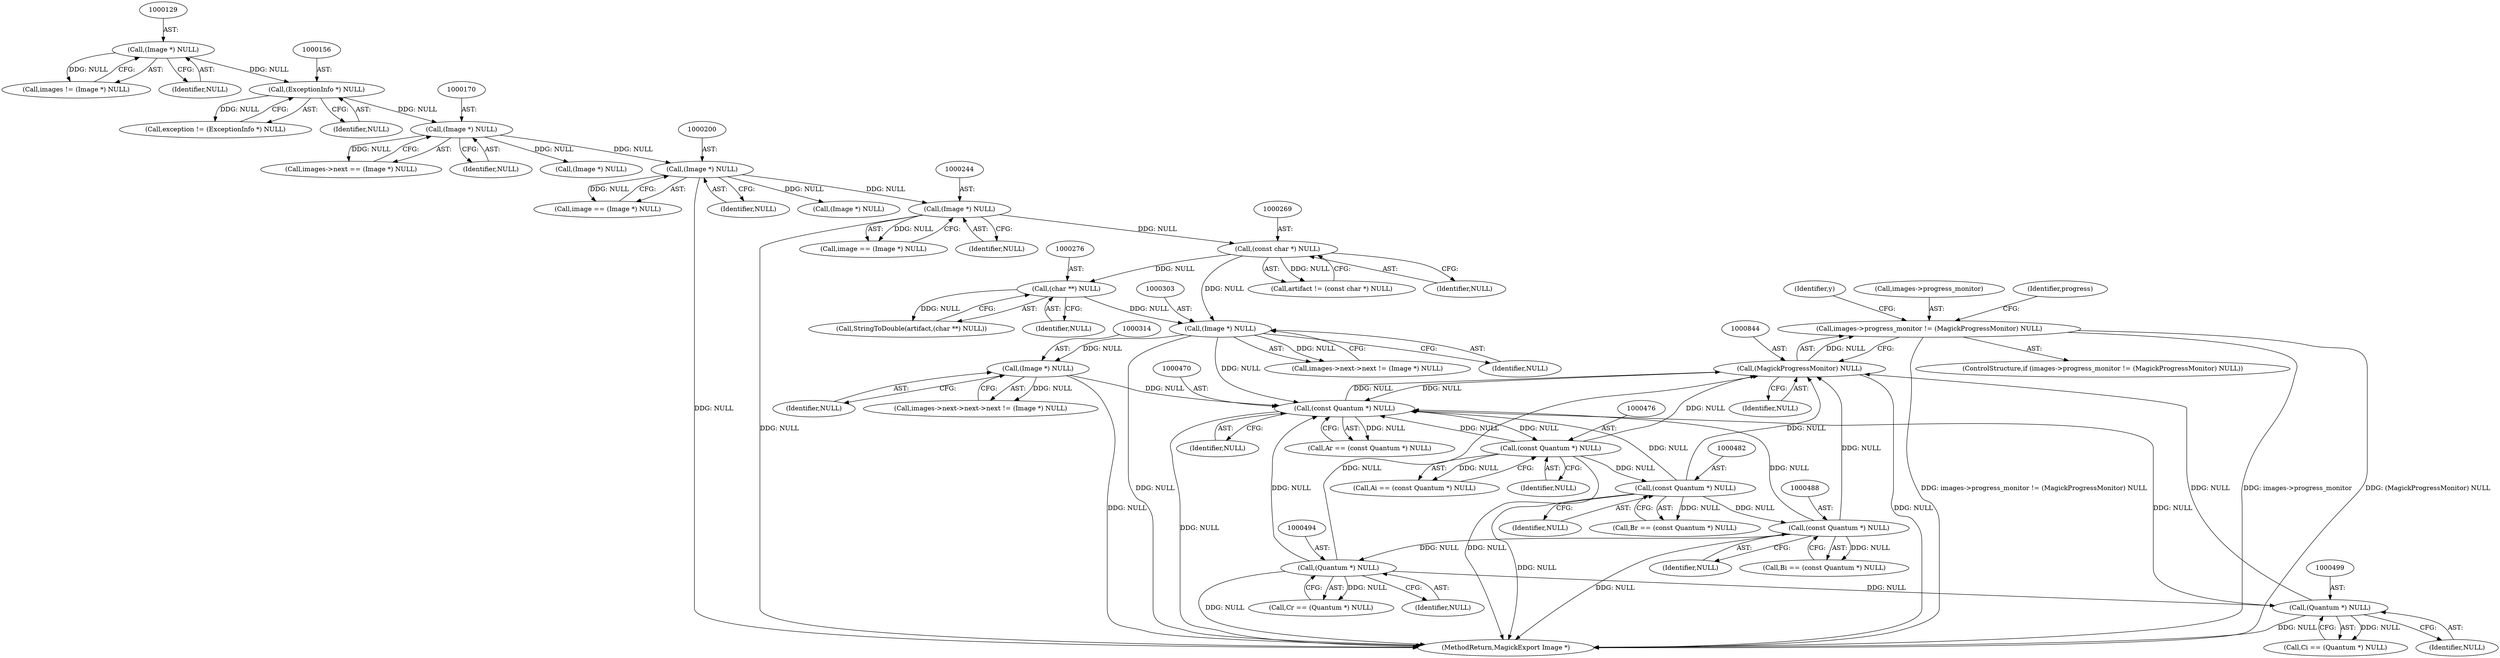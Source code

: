 digraph "0_ImageMagick6_7c2c5ba5b8e3a0b2b82f56c71dfab74ed4006df7_0@pointer" {
"1000839" [label="(Call,images->progress_monitor != (MagickProgressMonitor) NULL)"];
"1000843" [label="(Call,(MagickProgressMonitor) NULL)"];
"1000487" [label="(Call,(const Quantum *) NULL)"];
"1000481" [label="(Call,(const Quantum *) NULL)"];
"1000475" [label="(Call,(const Quantum *) NULL)"];
"1000469" [label="(Call,(const Quantum *) NULL)"];
"1000313" [label="(Call,(Image *) NULL)"];
"1000302" [label="(Call,(Image *) NULL)"];
"1000275" [label="(Call,(char **) NULL)"];
"1000268" [label="(Call,(const char *) NULL)"];
"1000243" [label="(Call,(Image *) NULL)"];
"1000199" [label="(Call,(Image *) NULL)"];
"1000169" [label="(Call,(Image *) NULL)"];
"1000155" [label="(Call,(ExceptionInfo *) NULL)"];
"1000128" [label="(Call,(Image *) NULL)"];
"1000493" [label="(Call,(Quantum *) NULL)"];
"1000498" [label="(Call,(Quantum *) NULL)"];
"1000389" [label="(Identifier,y)"];
"1000268" [label="(Call,(const char *) NULL)"];
"1000270" [label="(Identifier,NULL)"];
"1000130" [label="(Identifier,NULL)"];
"1000469" [label="(Call,(const Quantum *) NULL)"];
"1000489" [label="(Identifier,NULL)"];
"1000203" [label="(Call,(Image *) NULL)"];
"1000302" [label="(Call,(Image *) NULL)"];
"1000491" [label="(Call,Cr == (Quantum *) NULL)"];
"1000277" [label="(Identifier,NULL)"];
"1000495" [label="(Identifier,NULL)"];
"1000241" [label="(Call,image == (Image *) NULL)"];
"1000185" [label="(Call,(Image *) NULL)"];
"1000165" [label="(Call,images->next == (Image *) NULL)"];
"1000487" [label="(Call,(const Quantum *) NULL)"];
"1000838" [label="(ControlStructure,if (images->progress_monitor != (MagickProgressMonitor) NULL))"];
"1000839" [label="(Call,images->progress_monitor != (MagickProgressMonitor) NULL)"];
"1000315" [label="(Identifier,NULL)"];
"1000304" [label="(Identifier,NULL)"];
"1000296" [label="(Call,images->next->next != (Image *) NULL)"];
"1000498" [label="(Call,(Quantum *) NULL)"];
"1000199" [label="(Call,(Image *) NULL)"];
"1000155" [label="(Call,(ExceptionInfo *) NULL)"];
"1000467" [label="(Call,Ar == (const Quantum *) NULL)"];
"1000245" [label="(Identifier,NULL)"];
"1000305" [label="(Call,images->next->next->next != (Image *) NULL)"];
"1000197" [label="(Call,image == (Image *) NULL)"];
"1000485" [label="(Call,Bi == (const Quantum *) NULL)"];
"1000845" [label="(Identifier,NULL)"];
"1000840" [label="(Call,images->progress_monitor)"];
"1000275" [label="(Call,(char **) NULL)"];
"1000273" [label="(Call,StringToDouble(artifact,(char **) NULL))"];
"1000243" [label="(Call,(Image *) NULL)"];
"1000126" [label="(Call,images != (Image *) NULL)"];
"1000900" [label="(MethodReturn,MagickExport Image *)"];
"1000849" [label="(Identifier,progress)"];
"1000473" [label="(Call,Ai == (const Quantum *) NULL)"];
"1000477" [label="(Identifier,NULL)"];
"1000481" [label="(Call,(const Quantum *) NULL)"];
"1000843" [label="(Call,(MagickProgressMonitor) NULL)"];
"1000157" [label="(Identifier,NULL)"];
"1000128" [label="(Call,(Image *) NULL)"];
"1000169" [label="(Call,(Image *) NULL)"];
"1000500" [label="(Identifier,NULL)"];
"1000153" [label="(Call,exception != (ExceptionInfo *) NULL)"];
"1000171" [label="(Identifier,NULL)"];
"1000496" [label="(Call,Ci == (Quantum *) NULL)"];
"1000471" [label="(Identifier,NULL)"];
"1000475" [label="(Call,(const Quantum *) NULL)"];
"1000479" [label="(Call,Br == (const Quantum *) NULL)"];
"1000313" [label="(Call,(Image *) NULL)"];
"1000201" [label="(Identifier,NULL)"];
"1000493" [label="(Call,(Quantum *) NULL)"];
"1000483" [label="(Identifier,NULL)"];
"1000266" [label="(Call,artifact != (const char *) NULL)"];
"1000839" -> "1000838"  [label="AST: "];
"1000839" -> "1000843"  [label="CFG: "];
"1000840" -> "1000839"  [label="AST: "];
"1000843" -> "1000839"  [label="AST: "];
"1000849" -> "1000839"  [label="CFG: "];
"1000389" -> "1000839"  [label="CFG: "];
"1000839" -> "1000900"  [label="DDG: (MagickProgressMonitor) NULL"];
"1000839" -> "1000900"  [label="DDG: images->progress_monitor != (MagickProgressMonitor) NULL"];
"1000839" -> "1000900"  [label="DDG: images->progress_monitor"];
"1000843" -> "1000839"  [label="DDG: NULL"];
"1000843" -> "1000845"  [label="CFG: "];
"1000844" -> "1000843"  [label="AST: "];
"1000845" -> "1000843"  [label="AST: "];
"1000843" -> "1000900"  [label="DDG: NULL"];
"1000843" -> "1000469"  [label="DDG: NULL"];
"1000487" -> "1000843"  [label="DDG: NULL"];
"1000481" -> "1000843"  [label="DDG: NULL"];
"1000493" -> "1000843"  [label="DDG: NULL"];
"1000469" -> "1000843"  [label="DDG: NULL"];
"1000475" -> "1000843"  [label="DDG: NULL"];
"1000498" -> "1000843"  [label="DDG: NULL"];
"1000487" -> "1000485"  [label="AST: "];
"1000487" -> "1000489"  [label="CFG: "];
"1000488" -> "1000487"  [label="AST: "];
"1000489" -> "1000487"  [label="AST: "];
"1000485" -> "1000487"  [label="CFG: "];
"1000487" -> "1000900"  [label="DDG: NULL"];
"1000487" -> "1000469"  [label="DDG: NULL"];
"1000487" -> "1000485"  [label="DDG: NULL"];
"1000481" -> "1000487"  [label="DDG: NULL"];
"1000487" -> "1000493"  [label="DDG: NULL"];
"1000481" -> "1000479"  [label="AST: "];
"1000481" -> "1000483"  [label="CFG: "];
"1000482" -> "1000481"  [label="AST: "];
"1000483" -> "1000481"  [label="AST: "];
"1000479" -> "1000481"  [label="CFG: "];
"1000481" -> "1000900"  [label="DDG: NULL"];
"1000481" -> "1000469"  [label="DDG: NULL"];
"1000481" -> "1000479"  [label="DDG: NULL"];
"1000475" -> "1000481"  [label="DDG: NULL"];
"1000475" -> "1000473"  [label="AST: "];
"1000475" -> "1000477"  [label="CFG: "];
"1000476" -> "1000475"  [label="AST: "];
"1000477" -> "1000475"  [label="AST: "];
"1000473" -> "1000475"  [label="CFG: "];
"1000475" -> "1000900"  [label="DDG: NULL"];
"1000475" -> "1000469"  [label="DDG: NULL"];
"1000475" -> "1000473"  [label="DDG: NULL"];
"1000469" -> "1000475"  [label="DDG: NULL"];
"1000469" -> "1000467"  [label="AST: "];
"1000469" -> "1000471"  [label="CFG: "];
"1000470" -> "1000469"  [label="AST: "];
"1000471" -> "1000469"  [label="AST: "];
"1000467" -> "1000469"  [label="CFG: "];
"1000469" -> "1000900"  [label="DDG: NULL"];
"1000469" -> "1000467"  [label="DDG: NULL"];
"1000313" -> "1000469"  [label="DDG: NULL"];
"1000302" -> "1000469"  [label="DDG: NULL"];
"1000493" -> "1000469"  [label="DDG: NULL"];
"1000498" -> "1000469"  [label="DDG: NULL"];
"1000313" -> "1000305"  [label="AST: "];
"1000313" -> "1000315"  [label="CFG: "];
"1000314" -> "1000313"  [label="AST: "];
"1000315" -> "1000313"  [label="AST: "];
"1000305" -> "1000313"  [label="CFG: "];
"1000313" -> "1000900"  [label="DDG: NULL"];
"1000313" -> "1000305"  [label="DDG: NULL"];
"1000302" -> "1000313"  [label="DDG: NULL"];
"1000302" -> "1000296"  [label="AST: "];
"1000302" -> "1000304"  [label="CFG: "];
"1000303" -> "1000302"  [label="AST: "];
"1000304" -> "1000302"  [label="AST: "];
"1000296" -> "1000302"  [label="CFG: "];
"1000302" -> "1000900"  [label="DDG: NULL"];
"1000302" -> "1000296"  [label="DDG: NULL"];
"1000275" -> "1000302"  [label="DDG: NULL"];
"1000268" -> "1000302"  [label="DDG: NULL"];
"1000275" -> "1000273"  [label="AST: "];
"1000275" -> "1000277"  [label="CFG: "];
"1000276" -> "1000275"  [label="AST: "];
"1000277" -> "1000275"  [label="AST: "];
"1000273" -> "1000275"  [label="CFG: "];
"1000275" -> "1000273"  [label="DDG: NULL"];
"1000268" -> "1000275"  [label="DDG: NULL"];
"1000268" -> "1000266"  [label="AST: "];
"1000268" -> "1000270"  [label="CFG: "];
"1000269" -> "1000268"  [label="AST: "];
"1000270" -> "1000268"  [label="AST: "];
"1000266" -> "1000268"  [label="CFG: "];
"1000268" -> "1000266"  [label="DDG: NULL"];
"1000243" -> "1000268"  [label="DDG: NULL"];
"1000243" -> "1000241"  [label="AST: "];
"1000243" -> "1000245"  [label="CFG: "];
"1000244" -> "1000243"  [label="AST: "];
"1000245" -> "1000243"  [label="AST: "];
"1000241" -> "1000243"  [label="CFG: "];
"1000243" -> "1000900"  [label="DDG: NULL"];
"1000243" -> "1000241"  [label="DDG: NULL"];
"1000199" -> "1000243"  [label="DDG: NULL"];
"1000199" -> "1000197"  [label="AST: "];
"1000199" -> "1000201"  [label="CFG: "];
"1000200" -> "1000199"  [label="AST: "];
"1000201" -> "1000199"  [label="AST: "];
"1000197" -> "1000199"  [label="CFG: "];
"1000199" -> "1000900"  [label="DDG: NULL"];
"1000199" -> "1000197"  [label="DDG: NULL"];
"1000169" -> "1000199"  [label="DDG: NULL"];
"1000199" -> "1000203"  [label="DDG: NULL"];
"1000169" -> "1000165"  [label="AST: "];
"1000169" -> "1000171"  [label="CFG: "];
"1000170" -> "1000169"  [label="AST: "];
"1000171" -> "1000169"  [label="AST: "];
"1000165" -> "1000169"  [label="CFG: "];
"1000169" -> "1000165"  [label="DDG: NULL"];
"1000155" -> "1000169"  [label="DDG: NULL"];
"1000169" -> "1000185"  [label="DDG: NULL"];
"1000155" -> "1000153"  [label="AST: "];
"1000155" -> "1000157"  [label="CFG: "];
"1000156" -> "1000155"  [label="AST: "];
"1000157" -> "1000155"  [label="AST: "];
"1000153" -> "1000155"  [label="CFG: "];
"1000155" -> "1000153"  [label="DDG: NULL"];
"1000128" -> "1000155"  [label="DDG: NULL"];
"1000128" -> "1000126"  [label="AST: "];
"1000128" -> "1000130"  [label="CFG: "];
"1000129" -> "1000128"  [label="AST: "];
"1000130" -> "1000128"  [label="AST: "];
"1000126" -> "1000128"  [label="CFG: "];
"1000128" -> "1000126"  [label="DDG: NULL"];
"1000493" -> "1000491"  [label="AST: "];
"1000493" -> "1000495"  [label="CFG: "];
"1000494" -> "1000493"  [label="AST: "];
"1000495" -> "1000493"  [label="AST: "];
"1000491" -> "1000493"  [label="CFG: "];
"1000493" -> "1000900"  [label="DDG: NULL"];
"1000493" -> "1000491"  [label="DDG: NULL"];
"1000493" -> "1000498"  [label="DDG: NULL"];
"1000498" -> "1000496"  [label="AST: "];
"1000498" -> "1000500"  [label="CFG: "];
"1000499" -> "1000498"  [label="AST: "];
"1000500" -> "1000498"  [label="AST: "];
"1000496" -> "1000498"  [label="CFG: "];
"1000498" -> "1000900"  [label="DDG: NULL"];
"1000498" -> "1000496"  [label="DDG: NULL"];
}
